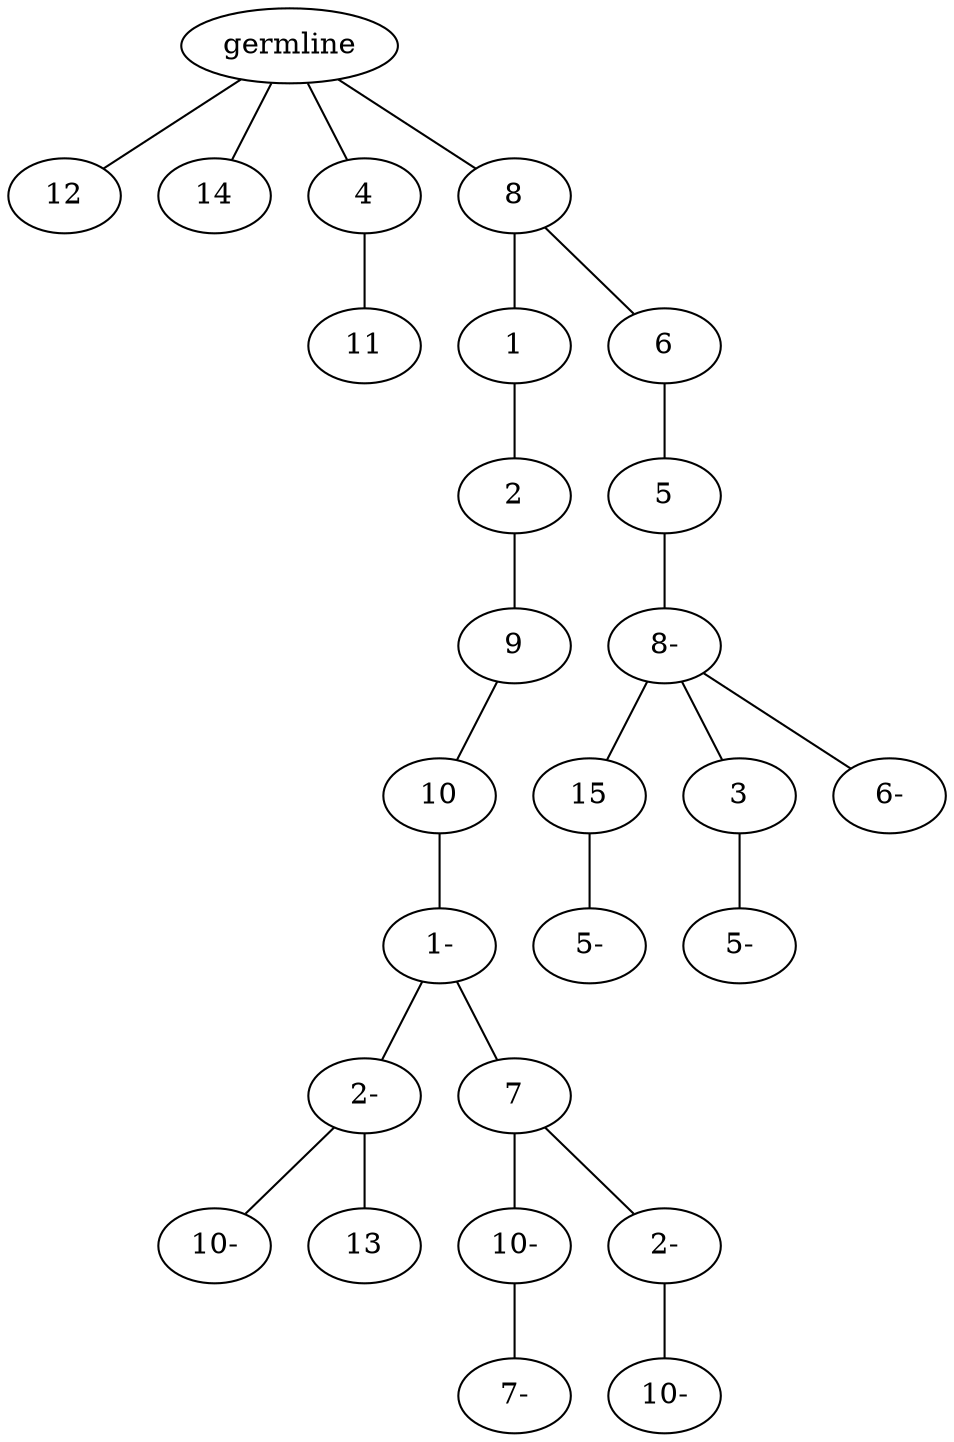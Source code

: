 graph tree {
    "140147629513984" [label="germline"];
    "140147629044976" [label="12"];
    "140147629047280" [label="14"];
    "140147629044016" [label="4"];
    "140147629043968" [label="11"];
    "140147629043776" [label="8"];
    "140147629045024" [label="1"];
    "140147629044688" [label="2"];
    "140147629045600" [label="9"];
    "140147629045840" [label="10"];
    "140147629046224" [label="1-"];
    "140147629067040" [label="2-"];
    "140147629066704" [label="10-"];
    "140147629065216" [label="13"];
    "140147629064928" [label="7"];
    "140147628801040" [label="10-"];
    "140147628798736" [label="7-"];
    "140147628799312" [label="2-"];
    "140147628798016" [label="10-"];
    "140147629044640" [label="6"];
    "140147629044832" [label="5"];
    "140147629046464" [label="8-"];
    "140147629047520" [label="15"];
    "140147629064304" [label="5-"];
    "140147629046080" [label="3"];
    "140147628799024" [label="5-"];
    "140147629065648" [label="6-"];
    "140147629513984" -- "140147629044976";
    "140147629513984" -- "140147629047280";
    "140147629513984" -- "140147629044016";
    "140147629513984" -- "140147629043776";
    "140147629044016" -- "140147629043968";
    "140147629043776" -- "140147629045024";
    "140147629043776" -- "140147629044640";
    "140147629045024" -- "140147629044688";
    "140147629044688" -- "140147629045600";
    "140147629045600" -- "140147629045840";
    "140147629045840" -- "140147629046224";
    "140147629046224" -- "140147629067040";
    "140147629046224" -- "140147629064928";
    "140147629067040" -- "140147629066704";
    "140147629067040" -- "140147629065216";
    "140147629064928" -- "140147628801040";
    "140147629064928" -- "140147628799312";
    "140147628801040" -- "140147628798736";
    "140147628799312" -- "140147628798016";
    "140147629044640" -- "140147629044832";
    "140147629044832" -- "140147629046464";
    "140147629046464" -- "140147629047520";
    "140147629046464" -- "140147629046080";
    "140147629046464" -- "140147629065648";
    "140147629047520" -- "140147629064304";
    "140147629046080" -- "140147628799024";
}
